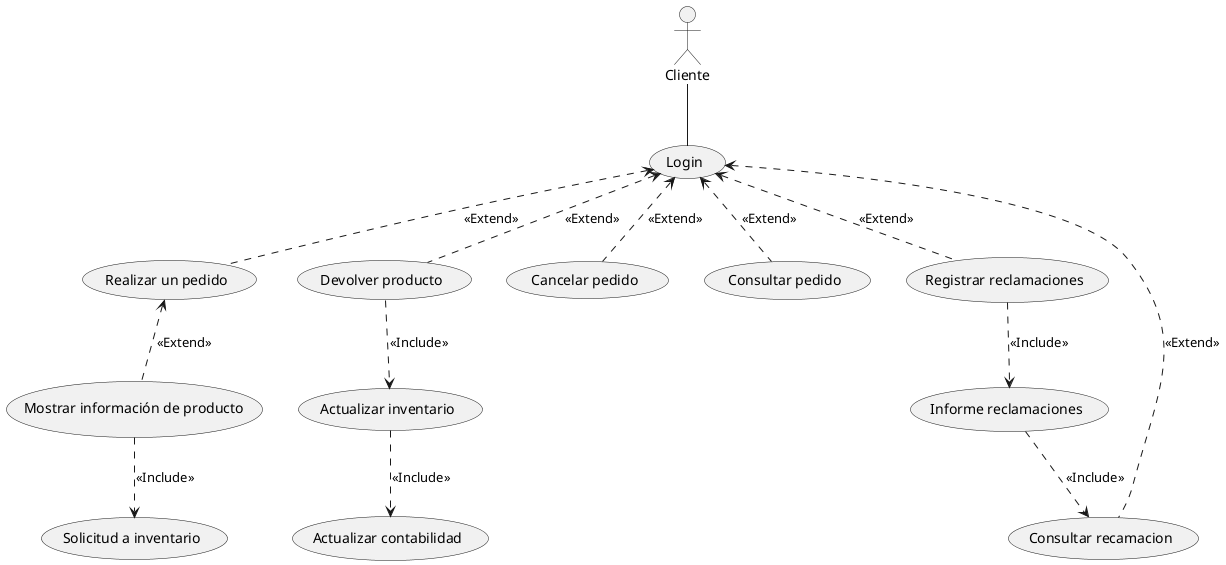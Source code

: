 @startuml

:Cliente:
Cliente -- (Login)
(Login) <.. (Realizar un pedido): <<Extend>>
(Login) <.. (Devolver producto): <<Extend>>
(Login) <.. (Cancelar pedido): <<Extend>>
(Login) <.. (Consultar pedido): <<Extend>>
(Realizar un pedido) <.. (Mostrar información de producto): <<Extend>>
(Mostrar información de producto) ..> (Solicitud a inventario): <<Include>>
(Devolver producto) ..> (Actualizar inventario): <<Include>>
(Actualizar inventario) ..> (Actualizar contabilidad): <<Include>>
(Login) <.. (Registrar reclamaciones): <<Extend>>
(Registrar reclamaciones) ..> (Informe reclamaciones): <<Include>>
(Login) <.. (Consultar recamacion): <<Extend>>
(Informe reclamaciones) ..> (Consultar recamacion): <<Include>>
@enduml